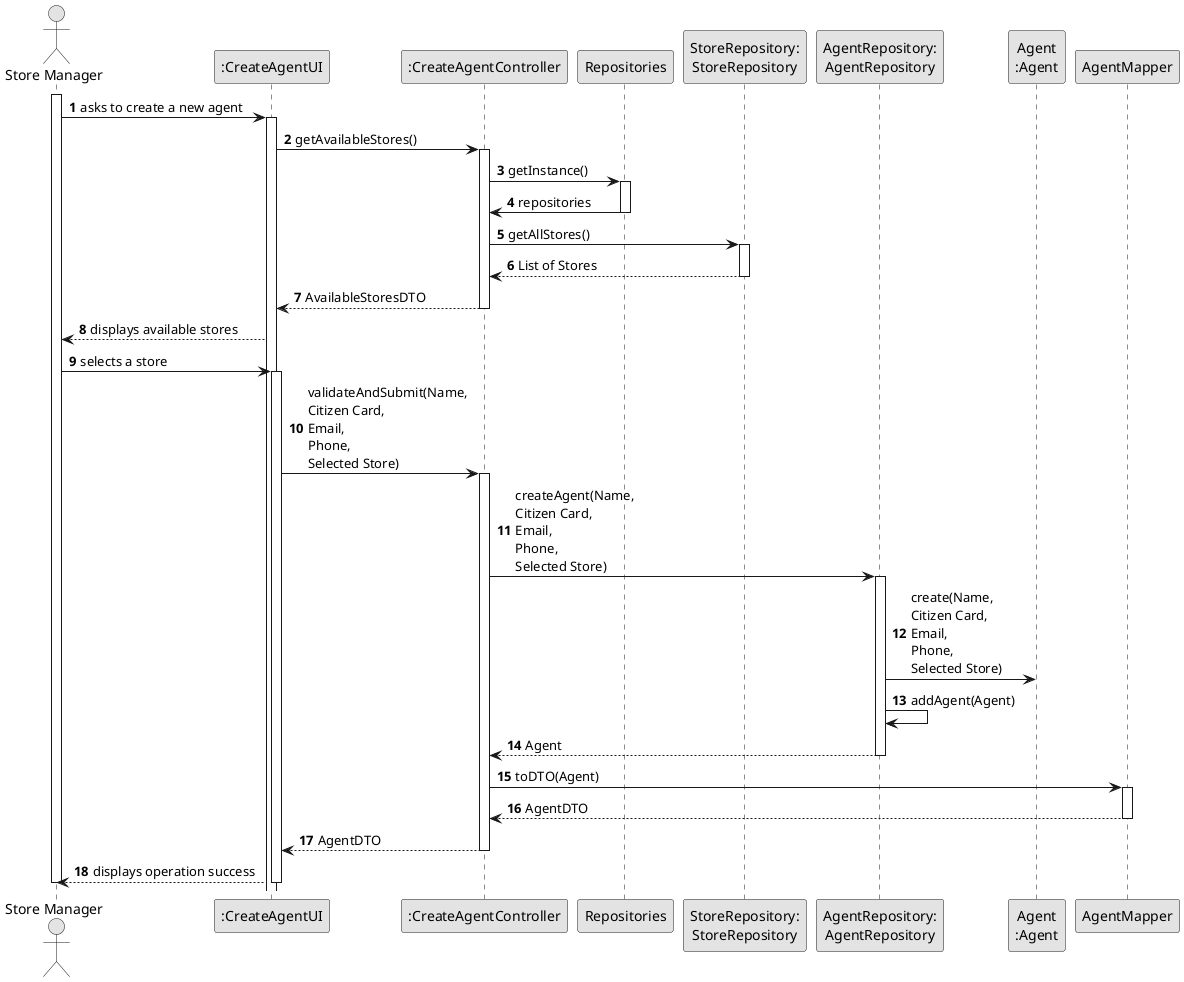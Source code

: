 @startuml
skinparam monochrome true
skinparam packageStyle rectangle
skinparam shadowing false

autonumber

actor "Store Manager" as Manager
participant ":CreateAgentUI" as UI
participant ":CreateAgentController" as CTRL
participant "Repositories" as RepositorySingleton
participant "StoreRepository:\nStoreRepository" as storeRepository
participant "AgentRepository:\nAgentRepository" as agentRepository
participant "Agent\n:Agent" as Agent
participant "AgentMapper" as mapper

activate Manager

        Manager -> UI : asks to create a new agent
        activate UI

        UI -> CTRL : getAvailableStores()
        activate CTRL

        CTRL -> RepositorySingleton : getInstance()
        activate RepositorySingleton

        RepositorySingleton -> CTRL : repositories
        deactivate RepositorySingleton

        CTRL -> storeRepository : getAllStores()
        activate storeRepository

            storeRepository --> CTRL : List of Stores
        deactivate storeRepository

        CTRL --> UI : AvailableStoresDTO
    deactivate CTRL

    UI --> Manager : displays available stores

    Manager -> UI : selects a store
    activate UI

        UI -> CTRL : validateAndSubmit(Name,\nCitizen Card,\nEmail,\nPhone,\nSelected Store)
        activate CTRL

        CTRL -> agentRepository : createAgent(Name,\nCitizen Card,\nEmail,\nPhone,\nSelected Store)
        activate agentRepository

            agentRepository -> Agent : create(Name,\nCitizen Card,\nEmail,\nPhone,\nSelected Store)
            agentRepository -> agentRepository : addAgent(Agent)
            agentRepository --> CTRL : Agent
        deactivate agentRepository

        CTRL -> mapper : toDTO(Agent)
        activate mapper
            mapper --> CTRL : AgentDTO
        deactivate mapper

        CTRL --> UI : AgentDTO
    deactivate CTRL

    UI --> Manager : displays operation success
deactivate UI

deactivate Manager
@enduml
